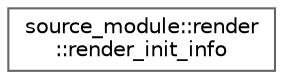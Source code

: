 digraph "类继承关系图"
{
 // LATEX_PDF_SIZE
  bgcolor="transparent";
  edge [fontname=Helvetica,fontsize=10,labelfontname=Helvetica,labelfontsize=10];
  node [fontname=Helvetica,fontsize=10,shape=box,height=0.2,width=0.4];
  rankdir="LR";
  Node0 [id="Node000000",label="source_module::render\l::render_init_info",height=0.2,width=0.4,color="grey40", fillcolor="white", style="filled",URL="$structsource__module_1_1render_1_1render__init__info.html",tooltip=" "];
}
